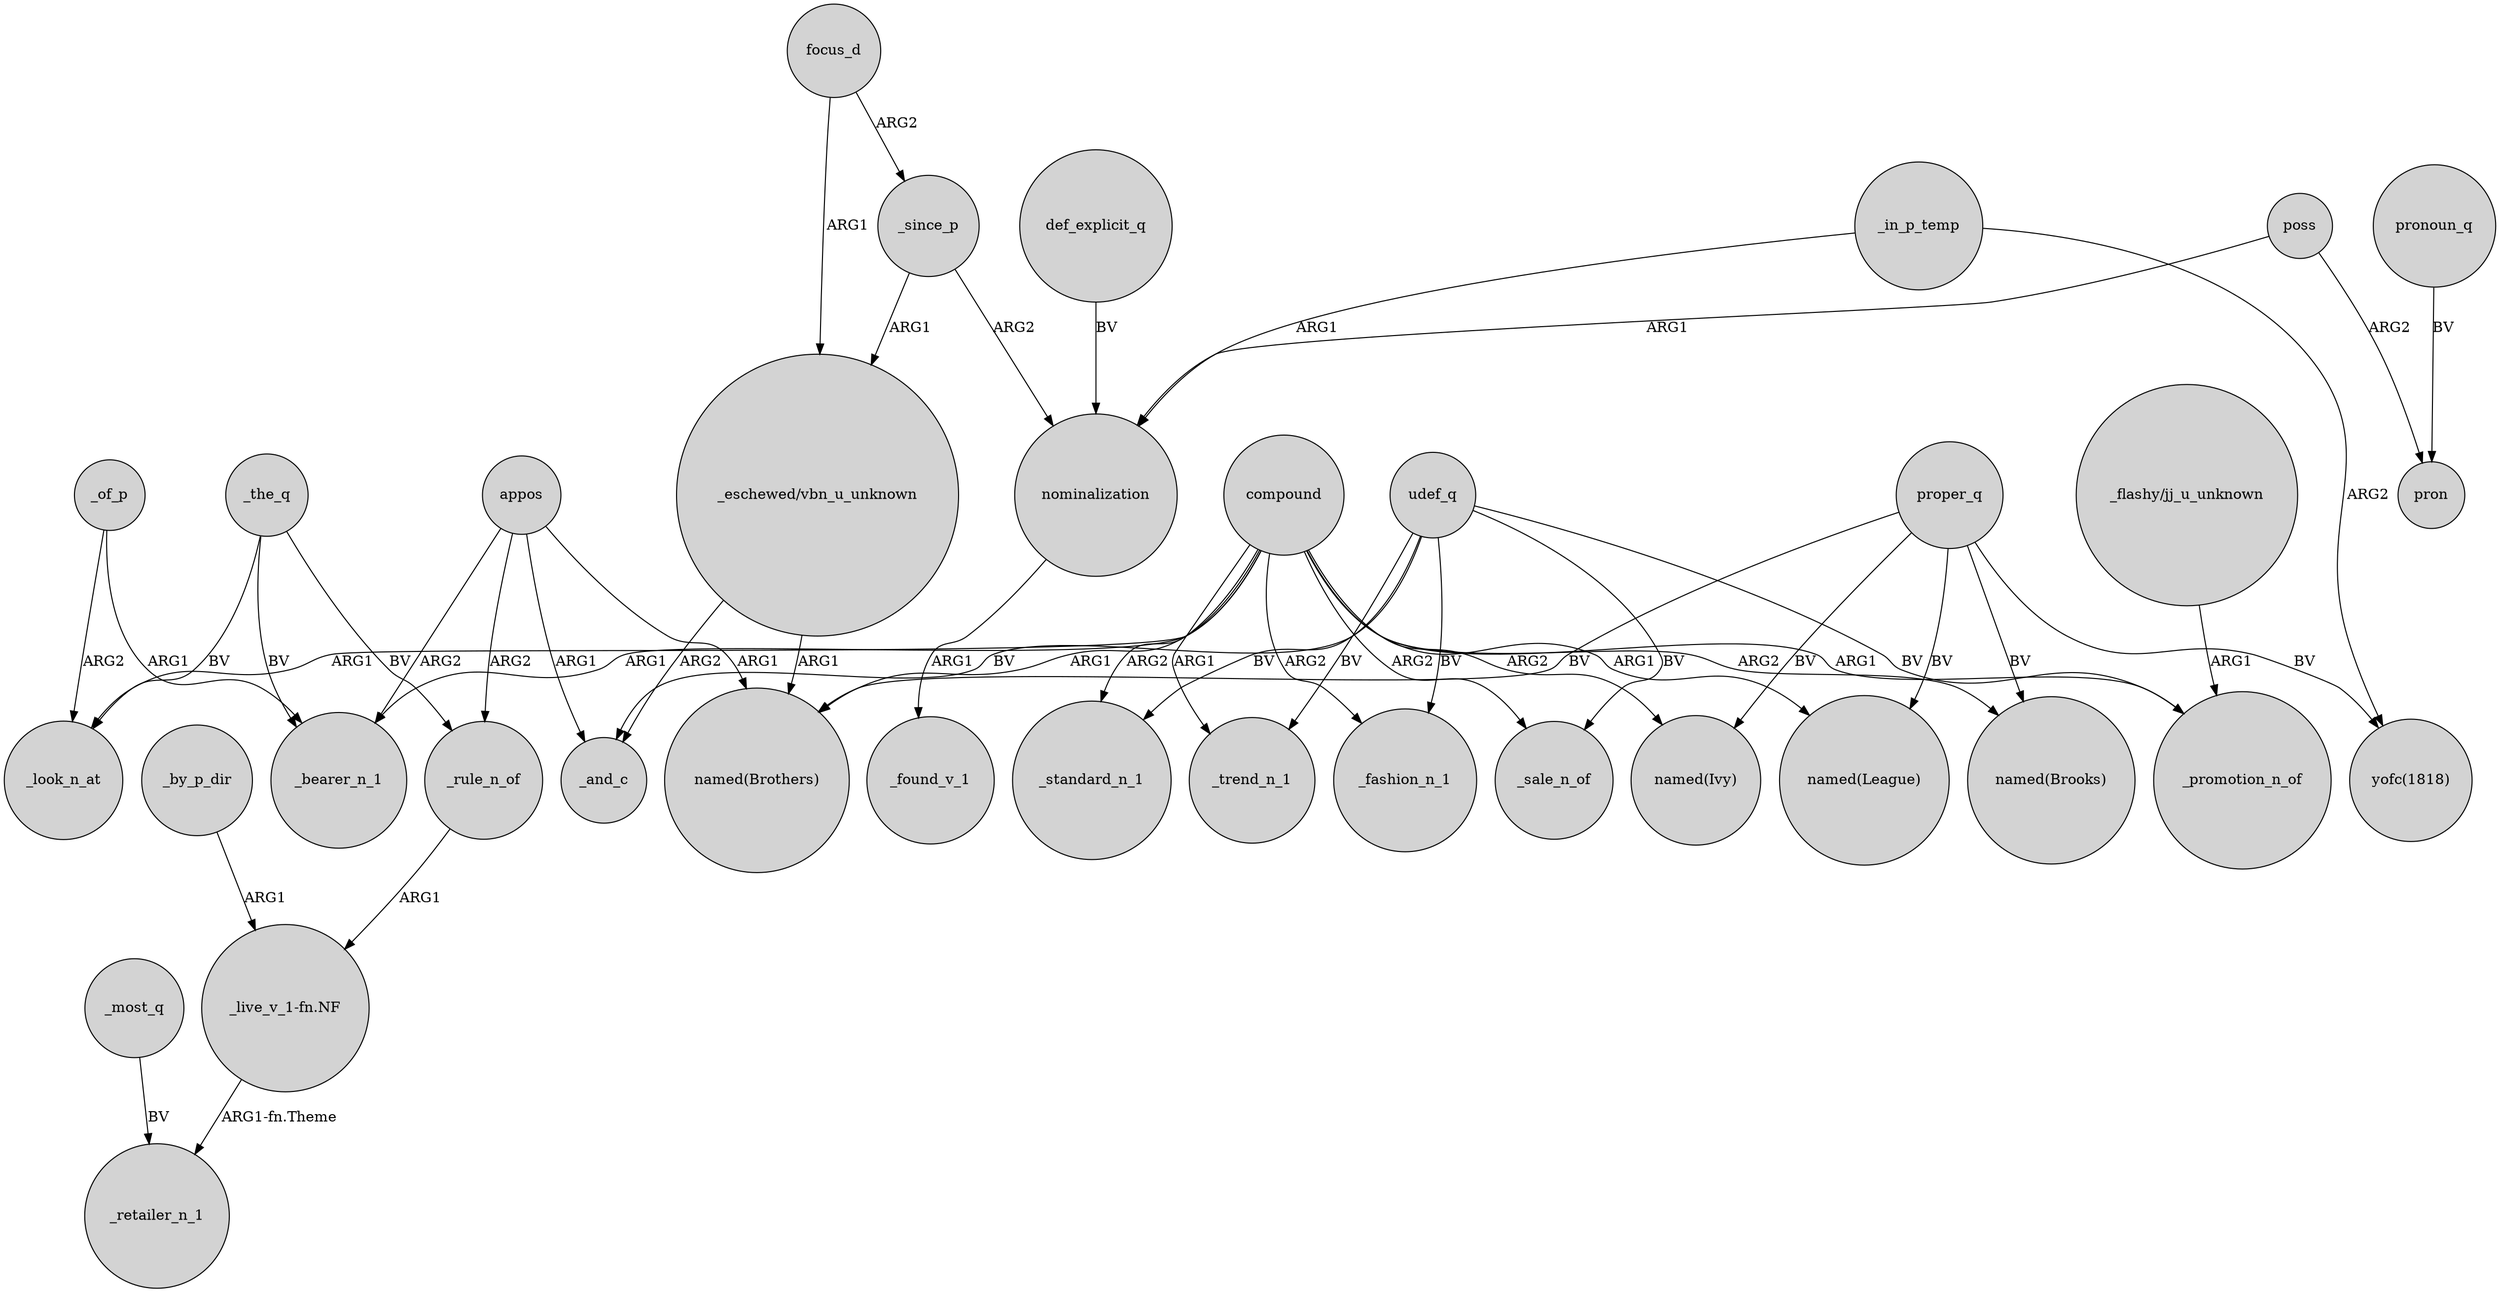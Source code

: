 digraph {
	node [shape=circle style=filled]
	_most_q -> _retailer_n_1 [label=BV]
	focus_d -> _since_p [label=ARG2]
	_the_q -> _bearer_n_1 [label=BV]
	"_live_v_1-fn.NF" -> _retailer_n_1 [label="ARG1-fn.Theme"]
	_rule_n_of -> "_live_v_1-fn.NF" [label=ARG1]
	poss -> pron [label=ARG2]
	appos -> _and_c [label=ARG1]
	proper_q -> "named(Brothers)" [label=BV]
	compound -> _bearer_n_1 [label=ARG1]
	compound -> _look_n_at [label=ARG1]
	_of_p -> _look_n_at [label=ARG2]
	"_eschewed/vbn_u_unknown" -> _and_c [label=ARG2]
	proper_q -> "yofc(1818)" [label=BV]
	_in_p_temp -> "yofc(1818)" [label=ARG2]
	compound -> _promotion_n_of [label=ARG1]
	appos -> "named(Brothers)" [label=ARG1]
	compound -> "named(Brothers)" [label=ARG1]
	poss -> nominalization [label=ARG1]
	compound -> "named(Ivy)" [label=ARG2]
	udef_q -> _trend_n_1 [label=BV]
	appos -> _bearer_n_1 [label=ARG2]
	pronoun_q -> pron [label=BV]
	compound -> _trend_n_1 [label=ARG1]
	compound -> _sale_n_of [label=ARG2]
	_since_p -> "_eschewed/vbn_u_unknown" [label=ARG1]
	focus_d -> "_eschewed/vbn_u_unknown" [label=ARG1]
	"_flashy/jj_u_unknown" -> _promotion_n_of [label=ARG1]
	proper_q -> "named(League)" [label=BV]
	compound -> "named(Brooks)" [label=ARG2]
	_in_p_temp -> nominalization [label=ARG1]
	compound -> _standard_n_1 [label=ARG2]
	_the_q -> _rule_n_of [label=BV]
	_of_p -> _bearer_n_1 [label=ARG1]
	udef_q -> _sale_n_of [label=BV]
	proper_q -> "named(Ivy)" [label=BV]
	udef_q -> _promotion_n_of [label=BV]
	nominalization -> _found_v_1 [label=ARG1]
	proper_q -> "named(Brooks)" [label=BV]
	def_explicit_q -> nominalization [label=BV]
	compound -> "named(League)" [label=ARG1]
	udef_q -> _fashion_n_1 [label=BV]
	appos -> _rule_n_of [label=ARG2]
	udef_q -> _standard_n_1 [label=BV]
	_since_p -> nominalization [label=ARG2]
	udef_q -> _and_c [label=BV]
	_the_q -> _look_n_at [label=BV]
	compound -> _fashion_n_1 [label=ARG2]
	"_eschewed/vbn_u_unknown" -> "named(Brothers)" [label=ARG1]
	_by_p_dir -> "_live_v_1-fn.NF" [label=ARG1]
}
